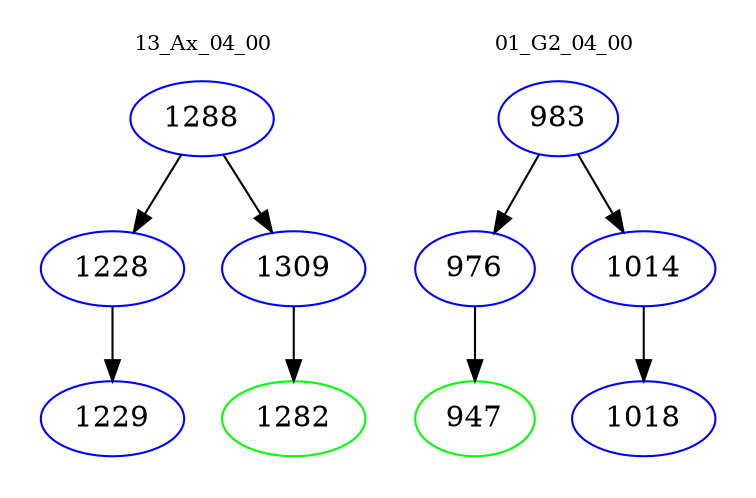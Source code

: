 digraph{
subgraph cluster_0 {
color = white
label = "13_Ax_04_00";
fontsize=10;
T0_1288 [label="1288", color="blue"]
T0_1288 -> T0_1228 [color="black"]
T0_1228 [label="1228", color="blue"]
T0_1228 -> T0_1229 [color="black"]
T0_1229 [label="1229", color="blue"]
T0_1288 -> T0_1309 [color="black"]
T0_1309 [label="1309", color="blue"]
T0_1309 -> T0_1282 [color="black"]
T0_1282 [label="1282", color="green"]
}
subgraph cluster_1 {
color = white
label = "01_G2_04_00";
fontsize=10;
T1_983 [label="983", color="blue"]
T1_983 -> T1_976 [color="black"]
T1_976 [label="976", color="blue"]
T1_976 -> T1_947 [color="black"]
T1_947 [label="947", color="green"]
T1_983 -> T1_1014 [color="black"]
T1_1014 [label="1014", color="blue"]
T1_1014 -> T1_1018 [color="black"]
T1_1018 [label="1018", color="blue"]
}
}
